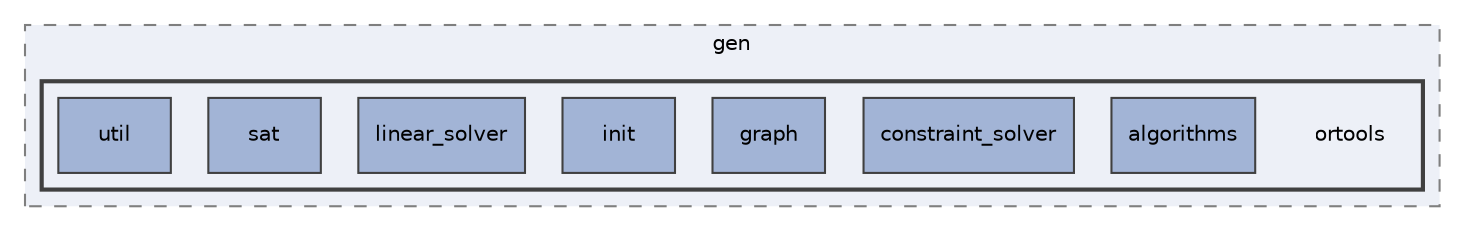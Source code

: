 digraph "ortools"
{
 // LATEX_PDF_SIZE
  edge [fontname="Helvetica",fontsize="10",labelfontname="Helvetica",labelfontsize="10"];
  node [fontname="Helvetica",fontsize="10",shape=record];
  compound=true
  subgraph clusterdir_b2c6d49957bf5d0c7726edb4b829cd4d {
    graph [ bgcolor="#edf0f7", pencolor="grey50", style="filled,dashed,", label="gen", fontname="Helvetica", fontsize="10", URL="dir_b2c6d49957bf5d0c7726edb4b829cd4d.html"]
  subgraph clusterdir_dd9e6105f85b4b8d1432afc92516bdf4 {
    graph [ bgcolor="#edf0f7", pencolor="grey25", style="filled,bold,", label="", fontname="Helvetica", fontsize="10", URL="dir_dd9e6105f85b4b8d1432afc92516bdf4.html"]
    dir_dd9e6105f85b4b8d1432afc92516bdf4 [shape=plaintext, label="ortools"];
  dir_585e9a2673d249c3b9690f454203f86a [shape=box, label="algorithms", style="filled,", fillcolor="#a2b4d6", color="grey25", URL="dir_585e9a2673d249c3b9690f454203f86a.html"];
  dir_37019ba8edd362d5e2e12880bdfa4c61 [shape=box, label="constraint_solver", style="filled,", fillcolor="#a2b4d6", color="grey25", URL="dir_37019ba8edd362d5e2e12880bdfa4c61.html"];
  dir_57289fd743fd8a5b5def0c441b0bd064 [shape=box, label="graph", style="filled,", fillcolor="#a2b4d6", color="grey25", URL="dir_57289fd743fd8a5b5def0c441b0bd064.html"];
  dir_d3766c20131976b3c2cc756e1c807207 [shape=box, label="init", style="filled,", fillcolor="#a2b4d6", color="grey25", URL="dir_d3766c20131976b3c2cc756e1c807207.html"];
  dir_439b336f32246b516129ac6c6155dd92 [shape=box, label="linear_solver", style="filled,", fillcolor="#a2b4d6", color="grey25", URL="dir_439b336f32246b516129ac6c6155dd92.html"];
  dir_c5b0fe70900e54a4a94ebb062342b0c6 [shape=box, label="sat", style="filled,", fillcolor="#a2b4d6", color="grey25", URL="dir_c5b0fe70900e54a4a94ebb062342b0c6.html"];
  dir_0f3af1315eef70db22bfdd6a36c5e1fd [shape=box, label="util", style="filled,", fillcolor="#a2b4d6", color="grey25", URL="dir_0f3af1315eef70db22bfdd6a36c5e1fd.html"];
  }
  }
}
